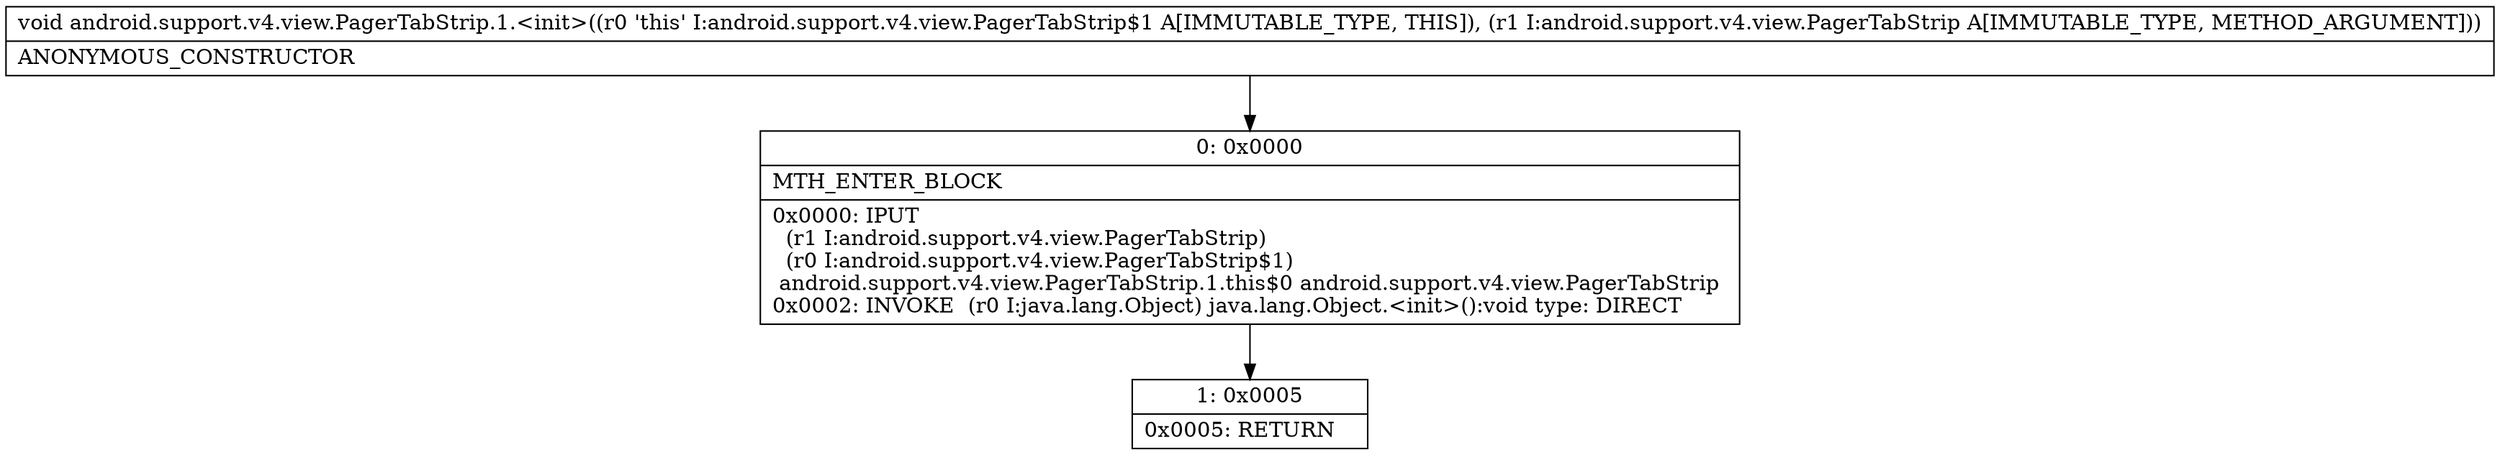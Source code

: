 digraph "CFG forandroid.support.v4.view.PagerTabStrip.1.\<init\>(Landroid\/support\/v4\/view\/PagerTabStrip;)V" {
Node_0 [shape=record,label="{0\:\ 0x0000|MTH_ENTER_BLOCK\l|0x0000: IPUT  \l  (r1 I:android.support.v4.view.PagerTabStrip)\l  (r0 I:android.support.v4.view.PagerTabStrip$1)\l android.support.v4.view.PagerTabStrip.1.this$0 android.support.v4.view.PagerTabStrip \l0x0002: INVOKE  (r0 I:java.lang.Object) java.lang.Object.\<init\>():void type: DIRECT \l}"];
Node_1 [shape=record,label="{1\:\ 0x0005|0x0005: RETURN   \l}"];
MethodNode[shape=record,label="{void android.support.v4.view.PagerTabStrip.1.\<init\>((r0 'this' I:android.support.v4.view.PagerTabStrip$1 A[IMMUTABLE_TYPE, THIS]), (r1 I:android.support.v4.view.PagerTabStrip A[IMMUTABLE_TYPE, METHOD_ARGUMENT]))  | ANONYMOUS_CONSTRUCTOR\l}"];
MethodNode -> Node_0;
Node_0 -> Node_1;
}

